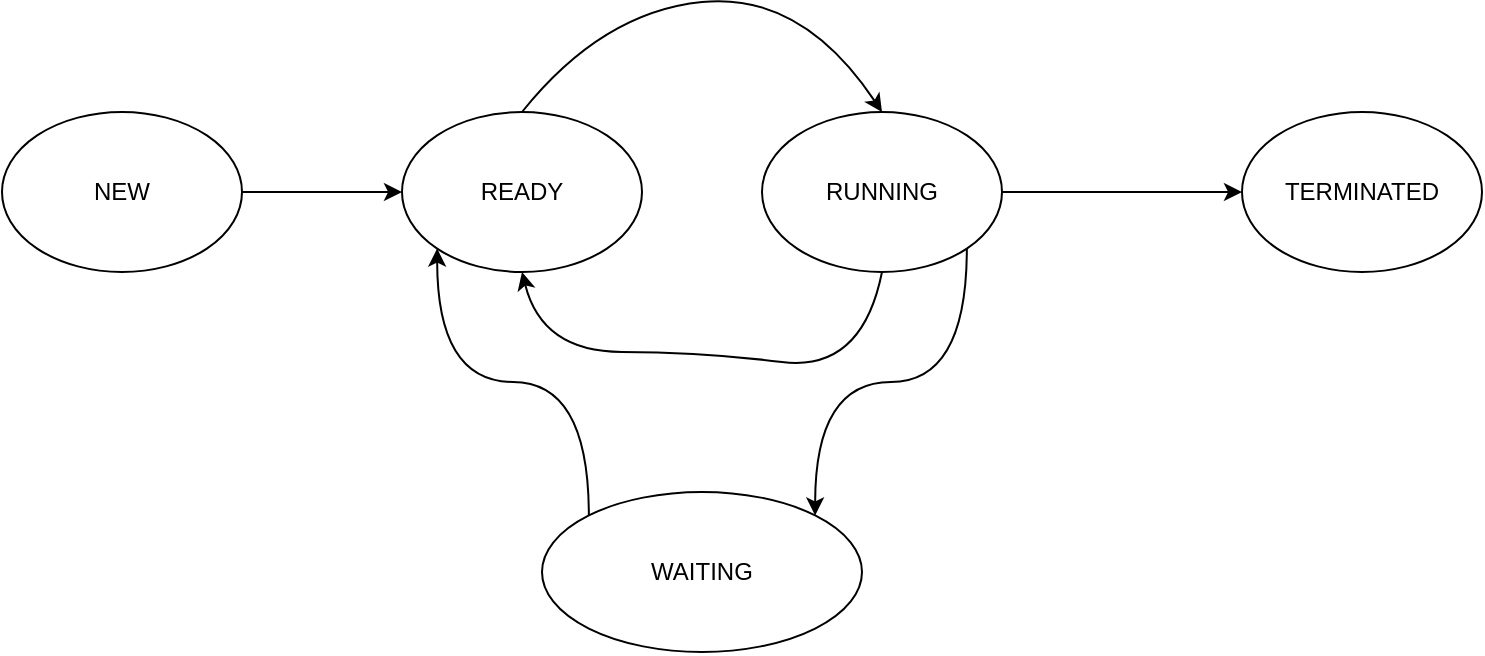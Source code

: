 <mxfile version="22.1.2" type="device">
  <diagram name="Page-1" id="FLL_jL_LrKuCeydl5BQr">
    <mxGraphModel dx="880" dy="526" grid="1" gridSize="10" guides="1" tooltips="1" connect="1" arrows="1" fold="1" page="1" pageScale="1" pageWidth="850" pageHeight="1100" math="0" shadow="0">
      <root>
        <mxCell id="0" />
        <mxCell id="1" parent="0" />
        <mxCell id="drsOIyt9euaYGOHom7RQ-1" value="READY" style="ellipse;whiteSpace=wrap;html=1;" vertex="1" parent="1">
          <mxGeometry x="250" y="160" width="120" height="80" as="geometry" />
        </mxCell>
        <mxCell id="drsOIyt9euaYGOHom7RQ-2" value="NEW" style="ellipse;whiteSpace=wrap;html=1;" vertex="1" parent="1">
          <mxGeometry x="50" y="160" width="120" height="80" as="geometry" />
        </mxCell>
        <mxCell id="drsOIyt9euaYGOHom7RQ-11" style="edgeStyle=orthogonalEdgeStyle;rounded=0;orthogonalLoop=1;jettySize=auto;html=1;exitX=1;exitY=1;exitDx=0;exitDy=0;entryX=1;entryY=0;entryDx=0;entryDy=0;curved=1;" edge="1" parent="1" source="drsOIyt9euaYGOHom7RQ-3" target="drsOIyt9euaYGOHom7RQ-4">
          <mxGeometry relative="1" as="geometry" />
        </mxCell>
        <mxCell id="drsOIyt9euaYGOHom7RQ-13" style="edgeStyle=orthogonalEdgeStyle;rounded=0;orthogonalLoop=1;jettySize=auto;html=1;entryX=0;entryY=0.5;entryDx=0;entryDy=0;" edge="1" parent="1" source="drsOIyt9euaYGOHom7RQ-3" target="drsOIyt9euaYGOHom7RQ-5">
          <mxGeometry relative="1" as="geometry" />
        </mxCell>
        <mxCell id="drsOIyt9euaYGOHom7RQ-3" value="RUNNING" style="ellipse;whiteSpace=wrap;html=1;" vertex="1" parent="1">
          <mxGeometry x="430" y="160" width="120" height="80" as="geometry" />
        </mxCell>
        <mxCell id="drsOIyt9euaYGOHom7RQ-12" style="edgeStyle=orthogonalEdgeStyle;rounded=0;orthogonalLoop=1;jettySize=auto;html=1;exitX=0;exitY=0;exitDx=0;exitDy=0;entryX=0;entryY=1;entryDx=0;entryDy=0;curved=1;" edge="1" parent="1" source="drsOIyt9euaYGOHom7RQ-4" target="drsOIyt9euaYGOHom7RQ-1">
          <mxGeometry relative="1" as="geometry" />
        </mxCell>
        <mxCell id="drsOIyt9euaYGOHom7RQ-4" value="WAITING" style="ellipse;whiteSpace=wrap;html=1;" vertex="1" parent="1">
          <mxGeometry x="320" y="350" width="160" height="80" as="geometry" />
        </mxCell>
        <mxCell id="drsOIyt9euaYGOHom7RQ-5" value="TERMINATED" style="ellipse;whiteSpace=wrap;html=1;" vertex="1" parent="1">
          <mxGeometry x="670" y="160" width="120" height="80" as="geometry" />
        </mxCell>
        <mxCell id="drsOIyt9euaYGOHom7RQ-6" value="" style="endArrow=classic;html=1;rounded=0;exitX=1;exitY=0.5;exitDx=0;exitDy=0;entryX=0;entryY=0.5;entryDx=0;entryDy=0;" edge="1" parent="1" source="drsOIyt9euaYGOHom7RQ-2" target="drsOIyt9euaYGOHom7RQ-1">
          <mxGeometry width="50" height="50" relative="1" as="geometry">
            <mxPoint x="180" y="300" as="sourcePoint" />
            <mxPoint x="230" y="250" as="targetPoint" />
          </mxGeometry>
        </mxCell>
        <mxCell id="drsOIyt9euaYGOHom7RQ-8" value="" style="curved=1;endArrow=classic;html=1;rounded=0;exitX=0.5;exitY=0;exitDx=0;exitDy=0;entryX=0.5;entryY=0;entryDx=0;entryDy=0;" edge="1" parent="1" source="drsOIyt9euaYGOHom7RQ-1" target="drsOIyt9euaYGOHom7RQ-3">
          <mxGeometry width="50" height="50" relative="1" as="geometry">
            <mxPoint x="350" y="110" as="sourcePoint" />
            <mxPoint x="400" y="60" as="targetPoint" />
            <Array as="points">
              <mxPoint x="350" y="110" />
              <mxPoint x="450" y="100" />
            </Array>
          </mxGeometry>
        </mxCell>
        <mxCell id="drsOIyt9euaYGOHom7RQ-9" value="" style="curved=1;endArrow=classic;html=1;rounded=0;entryX=0.5;entryY=1;entryDx=0;entryDy=0;exitX=0.5;exitY=1;exitDx=0;exitDy=0;" edge="1" parent="1" source="drsOIyt9euaYGOHom7RQ-3" target="drsOIyt9euaYGOHom7RQ-1">
          <mxGeometry width="50" height="50" relative="1" as="geometry">
            <mxPoint x="420" y="330" as="sourcePoint" />
            <mxPoint x="470" y="280" as="targetPoint" />
            <Array as="points">
              <mxPoint x="480" y="290" />
              <mxPoint x="400" y="280" />
              <mxPoint x="320" y="280" />
            </Array>
          </mxGeometry>
        </mxCell>
      </root>
    </mxGraphModel>
  </diagram>
</mxfile>
